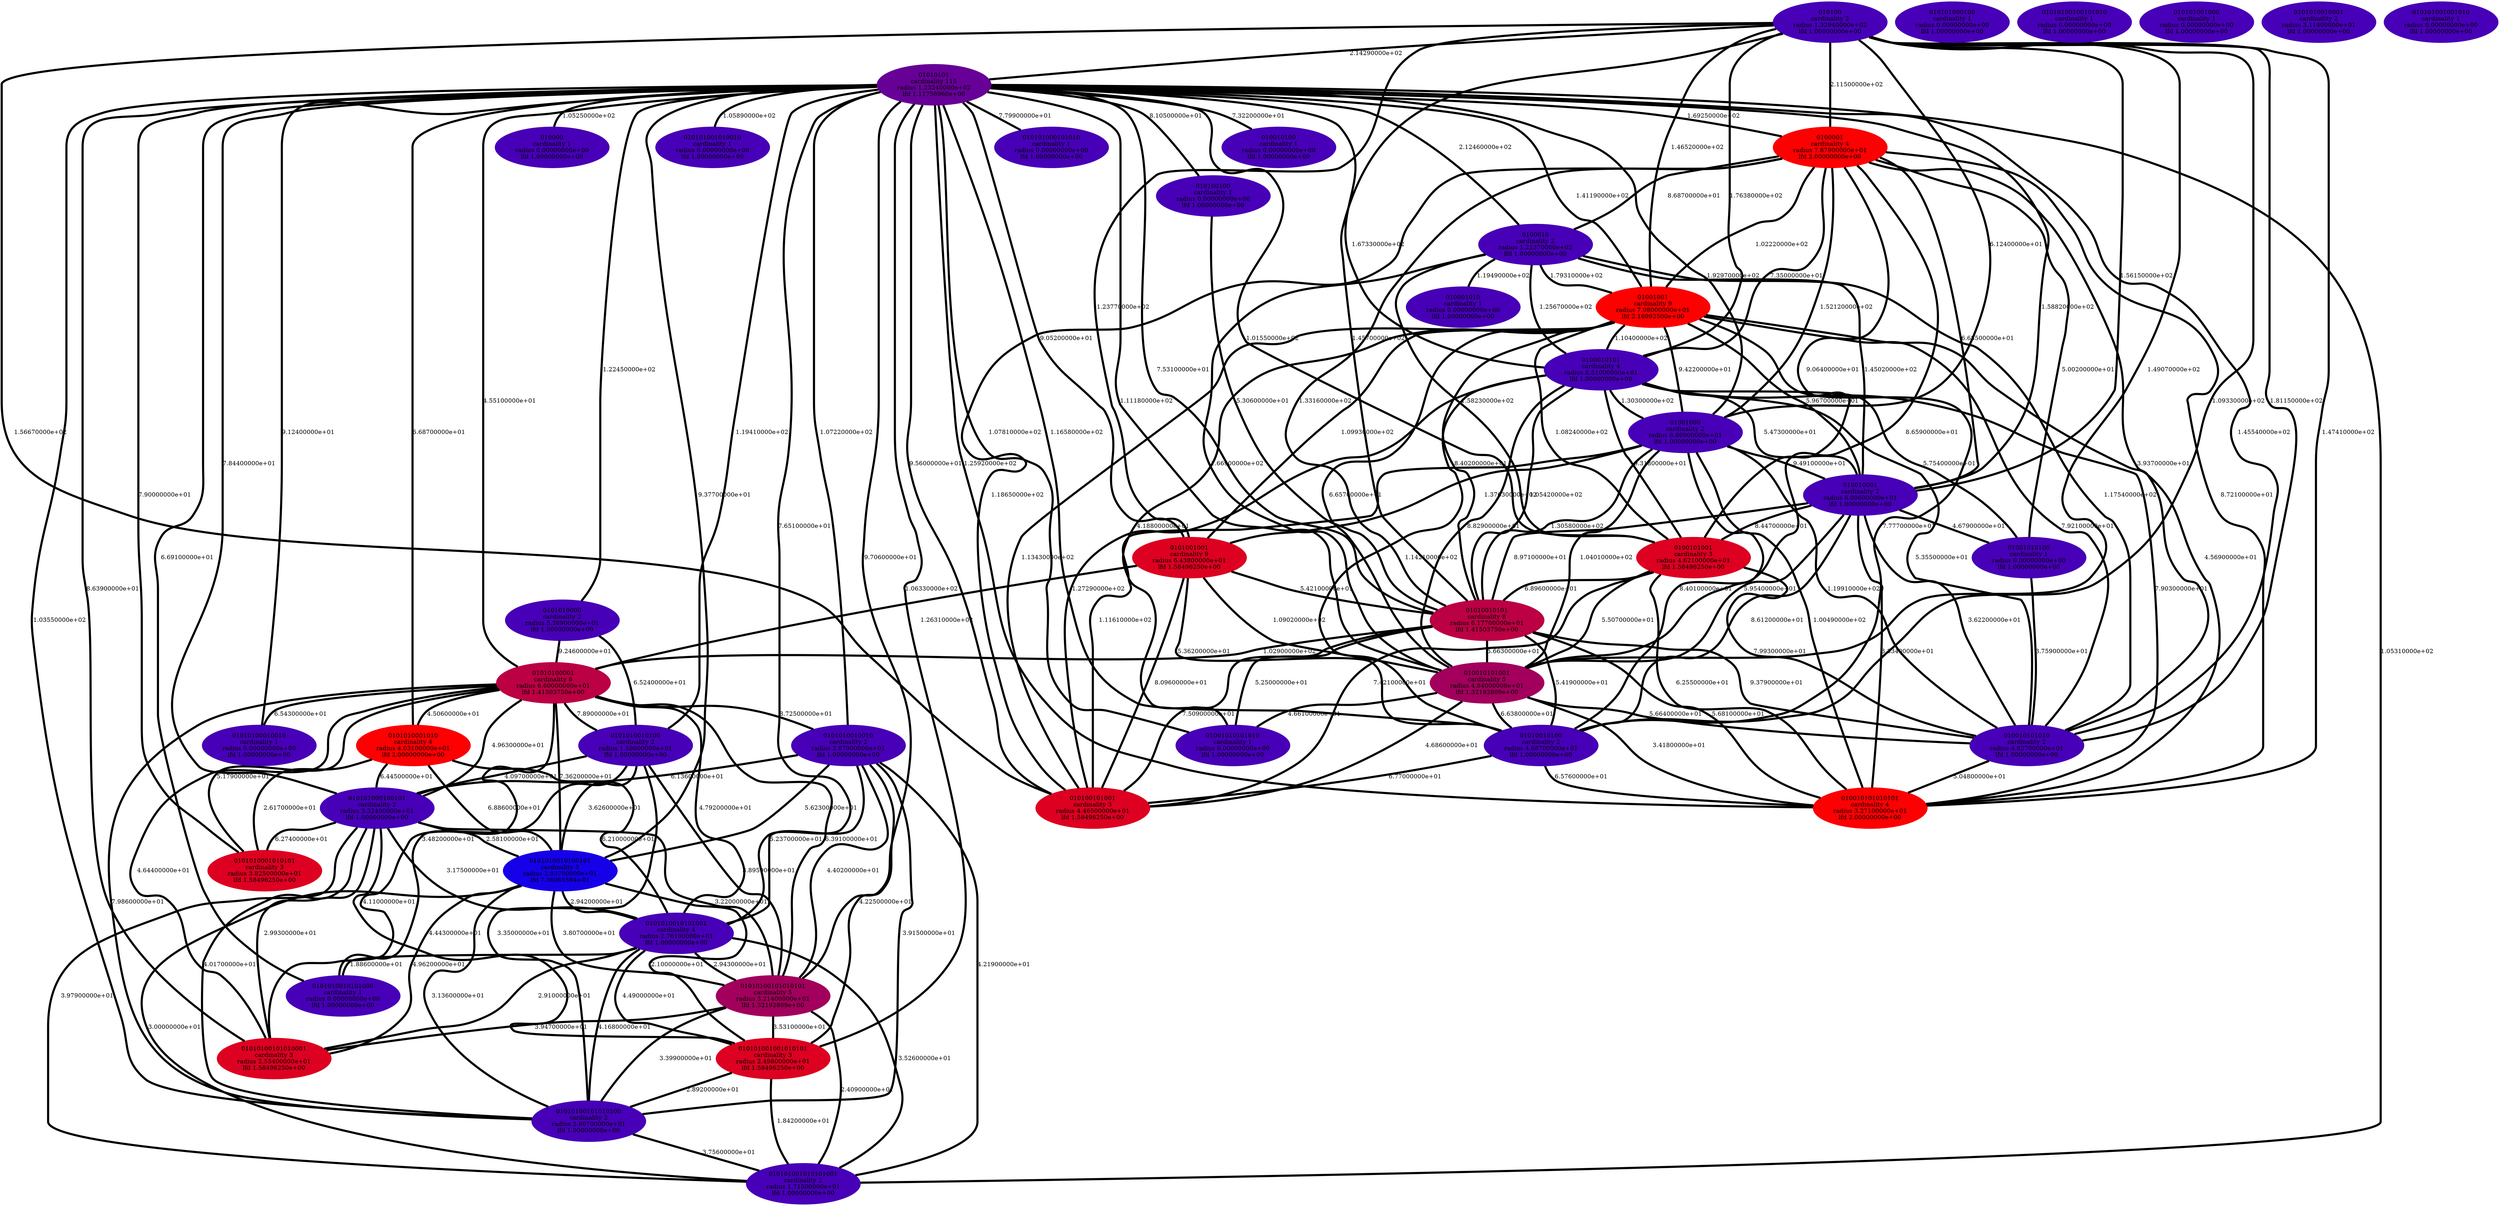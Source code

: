 graph stationary_probabilities_optimal_8 {
    edge[style=solid, penwidth="5", labeldistance="10"]
    010101000101010 [label="010101000101010\ncardinality 1\nradius 0.00000000e+00\nlfd 1.00000000e+00", color="#4700B7", style="filled"]
    0101010010101001 [label="0101010010101001\ncardinality 4\nradius 2.76100000e+01\nlfd 1.00000000e+00", color="#4700B7", style="filled"]
    010100100 [label="010100100\ncardinality 1\nradius 0.00000000e+00\nlfd 1.00000000e+00", color="#4700B7", style="filled"]
    010101001001010101 [label="010101001001010101\ncardinality 3\nradius 2.49800000e+01\nlfd 1.58496250e+00", color="#DD0021", style="filled"]
    01001010100 [label="01001010100\ncardinality 1\nradius 0.00000000e+00\nlfd 1.00000000e+00", color="#4700B7", style="filled"]
    01010100101010001 [label="01010100101010001\ncardinality 3\nradius 2.55400000e+01\nlfd 1.58496250e+00", color="#DD0021", style="filled"]
    0101010010010 [label="0101010010010\ncardinality 2\nradius 2.87900000e+01\nlfd 1.00000000e+00", color="#4700B7", style="filled"]
    010100 [label="010100\ncardinality 2\nradius 1.32940000e+02\nlfd 1.00000000e+00", color="#4700B7", style="filled"]
    0101010010100 [label="0101010010100\ncardinality 2\nradius 1.59800000e+01\nlfd 1.00000000e+00", color="#4700B7", style="filled"]
    01001010101010 [label="01001010101010\ncardinality 1\nradius 0.00000000e+00\nlfd 1.00000000e+00", color="#4700B7", style="filled"]
    0101010001010 [label="0101010001010\ncardinality 4\nradius 4.03100000e+01\nlfd 2.00000000e+00", color="#FC0002", style="filled"]
    010101000100 [label="010101000100\ncardinality 1\nradius 0.00000000e+00\nlfd 1.00000000e+00", color="#4700B7", style="filled"]
    01010100101010100 [label="01010100101010100\ncardinality 2\nradius 2.60700000e+01\nlfd 1.00000000e+00", color="#4700B7", style="filled"]
    010010100 [label="010010100\ncardinality 1\nradius 0.00000000e+00\nlfd 1.00000000e+00", color="#4700B7", style="filled"]
    0100101001 [label="0100101001\ncardinality 3\nradius 4.62100000e+01\nlfd 1.58496250e+00", color="#DD0021", style="filled"]
    0101010000 [label="0101010000\ncardinality 2\nradius 5.38900000e+01\nlfd 1.00000000e+00", color="#4700B7", style="filled"]
    0100010101 [label="0100010101\ncardinality 4\nradius 8.51000000e+01\nlfd 1.00000000e+00", color="#4700B7", style="filled"]
    01010100001 [label="01010100001\ncardinality 8\nradius 6.60000000e+01\nlfd 1.41503750e+00", color="#BB0043", style="filled"]
    010000 [label="010000\ncardinality 1\nradius 0.00000000e+00\nlfd 1.00000000e+00", color="#4700B7", style="filled"]
    0101010001010101 [label="0101010001010101\ncardinality 3\nradius 3.82500000e+01\nlfd 1.58496250e+00", color="#DD0021", style="filled"]
    01010010101 [label="01010010101\ncardinality 8\nradius 6.17700000e+01\nlfd 1.41503750e+00", color="#BB0043", style="filled"]
    010101001010010 [label="010101001010010\ncardinality 1\nradius 0.00000000e+00\nlfd 1.00000000e+00", color="#4700B7", style="filled"]
    01010100100101010 [label="01010100100101010\ncardinality 1\nradius 0.00000000e+00\nlfd 1.00000000e+00", color="#4700B7", style="filled"]
    010101001000 [label="010101001000\ncardinality 1\nradius 0.00000000e+00\nlfd 1.00000000e+00", color="#4700B7", style="filled"]
    010101000100101 [label="010101000100101\ncardinality 2\nradius 3.32400000e+01\nlfd 1.00000000e+00", color="#4700B7", style="filled"]
    0101001001 [label="0101001001\ncardinality 9\nradius 6.43800000e+01\nlfd 1.58496250e+00", color="#DD0021", style="filled"]
    01010010100 [label="01010010100\ncardinality 2\nradius 4.68700000e+01\nlfd 1.00000000e+00", color="#4700B7", style="filled"]
    01010101 [label="01010101\ncardinality 115\nradius 1.23240000e+02\nlfd 1.11756960e+00", color="#670097", style="filled"]
    01010100010010 [label="01010100010010\ncardinality 1\nradius 0.00000000e+00\nlfd 1.00000000e+00", color="#4700B7", style="filled"]
    0100001 [label="0100001\ncardinality 4\nradius 7.87900000e+01\nlfd 2.00000000e+00", color="#FC0002", style="filled"]
    01001001 [label="01001001\ncardinality 9\nradius 7.08000000e+01\nlfd 2.16992500e+00", color="#FE0000", style="filled"]
    0101010010101000 [label="0101010010101000\ncardinality 1\nradius 0.00000000e+00\nlfd 1.00000000e+00", color="#4700B7", style="filled"]
    010001010 [label="010001010\ncardinality 1\nradius 0.00000000e+00\nlfd 1.00000000e+00", color="#4700B7", style="filled"]
    010101001010101001 [label="010101001010101001\ncardinality 2\nradius 1.71500000e+01\nlfd 1.00000000e+00", color="#4700B7", style="filled"]
    0101010010100101 [label="0101010010100101\ncardinality 5\nradius 2.93700000e+01\nlfd 7.36965594e-01", color="#1600E8", style="filled"]
    010010101010 [label="010010101010\ncardinality 2\nradius 4.82700000e+01\nlfd 1.00000000e+00", color="#4700B7", style="filled"]
    010010001 [label="010010001\ncardinality 2\nradius 6.00600000e+01\nlfd 1.00000000e+00", color="#4700B7", style="filled"]
    0101010010001 [label="0101010010001\ncardinality 2\nradius 3.11400000e+01\nlfd 1.00000000e+00", color="#4700B7", style="filled"]
    010100101001 [label="010100101001\ncardinality 3\nradius 4.46500000e+01\nlfd 1.58496250e+00", color="#DD0021", style="filled"]
    01010100101010101 [label="01010100101010101\ncardinality 5\nradius 3.21400000e+01\nlfd 1.32192809e+00", color="#A2005C", style="filled"]
    010010101010101 [label="010010101010101\ncardinality 4\nradius 3.27100000e+01\nlfd 2.00000000e+00", color="#FC0002", style="filled"]
    01001000 [label="01001000\ncardinality 2\nradius 8.86900000e+01\nlfd 1.00000000e+00", color="#4700B7", style="filled"]
    010010101001 [label="010010101001\ncardinality 5\nradius 4.84000000e+01\nlfd 1.32192809e+00", color="#A2005C", style="filled"]
    0100010 [label="0100010\ncardinality 2\nradius 1.21370000e+02\nlfd 1.00000000e+00", color="#4700B7", style="filled"]
    010101001001010 [label="010101001001010\ncardinality 1\nradius 0.00000000e+00\nlfd 1.00000000e+00", color="#4700B7", style="filled"]
    01010100001 -- 0101010010100101 [label="7.36200000e+01"]
    01010101 -- 0101010010100 [label="1.19410000e+02"]
    0100010 -- 01001001 [label="1.79310000e+02"]
    01001000 -- 010010101010 [label="1.19910000e+02"]
    01010010101 -- 01001010101010 [label="5.25000000e+01"]
    01001000 -- 010010001 [label="9.49100000e+01"]
    01010101 -- 01001000 [label="1.92970000e+02"]
    01010101 -- 010101000101010 [label="7.79900000e+01"]
    0101010010101001 -- 01010100101010001 [label="2.91000000e+01"]
    0100001 -- 01001010100 [label="5.00200000e+01"]
    010100100 -- 01010010101 [label="5.30600000e+01"]
    010101000100101 -- 010101001010101001 [label="3.97900000e+01"]
    01010101 -- 0101010001010101 [label="7.90000000e+01"]
    0101010010010 -- 0101010010100101 [label="5.62300000e+01"]
    0101010001010 -- 0101010001010101 [label="2.61700000e+01"]
    0101010010010 -- 0101010010101001 [label="5.23700000e+01"]
    010100 -- 010010001 [label="1.56150000e+02"]
    010101000100101 -- 01010100101010100 [label="4.01700000e+01"]
    010101000100101 -- 01010100101010001 [label="2.99300000e+01"]
    01010101 -- 010010101001 [label="1.11180000e+02"]
    01010010101 -- 01010100001 [label="1.02900000e+02"]
    0100001 -- 01010010101 [label="1.33160000e+02"]
    0100101001 -- 010010101010 [label="7.99300000e+01"]
    010010101010 -- 010010101010101 [label="5.04800000e+01"]
    0101010010101001 -- 01010100101010100 [label="4.16800000e+01"]
    01001001 -- 01001000 [label="9.42200000e+01"]
    01010101 -- 0100001 [label="1.69250000e+02"]
    01010101 -- 010101001010010 [label="1.05890000e+02"]
    010100 -- 01010101 [label="2.14290000e+02"]
    0101001001 -- 010100101001 [label="8.09600000e+01"]
    01001000 -- 01010010101 [label="1.30580000e+02"]
    01010010100 -- 010010101010101 [label="6.57600000e+01"]
    010100 -- 01001001 [label="1.46520000e+02"]
    010010001 -- 01010010101 [label="8.97100000e+01"]
    01001000 -- 0101001001 [label="1.37630000e+02"]
    0101010010100101 -- 01010100101010101 [label="3.80700000e+01"]
    010010101001 -- 010010101010 [label="5.66400000e+01"]
    0100101001 -- 01010010101 [label="6.89600000e+01"]
    0100001 -- 010010101001 [label="8.65900000e+01"]
    01010101 -- 010000 [label="1.05250000e+02"]
    010010101001 -- 010100101001 [label="4.68600000e+01"]
    01010100101010100 -- 010101001010101001 [label="3.75600000e+01"]
    01010101 -- 0101001001 [label="9.05200000e+01"]
    010010001 -- 010010101010 [label="3.62200000e+01"]
    0100010 -- 010010101001 [label="1.66900000e+02"]
    0100010101 -- 01010010100 [label="1.14210000e+02"]
    010101001001010101 -- 01010100101010100 [label="2.89200000e+01"]
    01010101 -- 010010001 [label="1.58820000e+02"]
    01010101 -- 0101010010101000 [label="6.69100000e+01"]
    0101010001010 -- 010101000100101 [label="6.44500000e+01"]
    010101000100101 -- 0101010010100101 [label="2.58100000e+01"]
    0100001 -- 010010001 [label="6.68500000e+01"]
    01010010101 -- 010100101001 [label="7.50900000e+01"]
    0101010010010 -- 01010100101010101 [label="4.40200000e+01"]
    0101010010010 -- 01010100101010100 [label="3.91500000e+01"]
    0101010010100101 -- 0101010010101001 [label="2.94200000e+01"]
    0101010010101001 -- 010101001010101001 [label="3.52600000e+01"]
    01010100001 -- 01010100101010101 [label="6.39100000e+01"]
    01010101 -- 010100100 [label="8.10500000e+01"]
    01001000 -- 010100101001 [label="1.11610000e+02"]
    0101001001 -- 010010101001 [label="1.09020000e+02"]
    01010101 -- 0101010010101001 [label="7.65100000e+01"]
    010101000100101 -- 010101001001010101 [label="4.44300000e+01"]
    0100001 -- 0100010 [label="8.68700000e+01"]
    01001000 -- 010010101010101 [label="1.00490000e+02"]
    01010100101010101 -- 01010100101010100 [label="3.39900000e+01"]
    01010101 -- 010010101010 [label="1.45540000e+02"]
    010100 -- 01001000 [label="6.12400000e+01"]
    0101010010100101 -- 010101001010101001 [label="3.00000000e+01"]
    0101010010100101 -- 01010100101010001 [label="4.96200000e+01"]
    0101010010100101 -- 01010100101010100 [label="3.13600000e+01"]
    0101010000 -- 01010100001 [label="9.24600000e+01"]
    0101010001010 -- 0101010010101001 [label="6.21000000e+01"]
    0100010101 -- 01001000 [label="1.30300000e+02"]
    010101000100101 -- 01010100101010101 [label="3.22000000e+01"]
    0100001 -- 010100101001 [label="1.18650000e+02"]
    01010101 -- 010101001001010101 [label="1.06330000e+02"]
    0100010101 -- 010100101001 [label="1.27290000e+02"]
    0100010 -- 010010101010 [label="1.17540000e+02"]
    0101010010010 -- 010101001001010101 [label="4.22500000e+01"]
    010100 -- 01010010101 [label="1.45700000e+02"]
    01001001 -- 010010101010101 [label="4.56900000e+01"]
    0101010010010 -- 010101001010101001 [label="4.21900000e+01"]
    01010101 -- 010010101010101 [label="1.25920000e+02"]
    0101010010100 -- 01010100101010001 [label="4.11000000e+01"]
    01010100001 -- 01010100010010 [label="6.54300000e+01"]
    01010101 -- 0100010101 [label="1.67330000e+02"]
    0101010000 -- 0101010010100 [label="6.52400000e+01"]
    0100001 -- 010010101010101 [label="8.72100000e+01"]
    01010101 -- 01010010100 [label="1.16580000e+02"]
    01010100001 -- 0101010001010 [label="4.50600000e+01"]
    01010101 -- 010010100 [label="7.32200000e+01"]
    01010010101 -- 010010101010101 [label="5.68100000e+01"]
    0101010010100 -- 01010100101010100 [label="3.35000000e+01"]
    01010101 -- 01010100101010100 [label="1.03550000e+02"]
    01001001 -- 0101001001 [label="1.09930000e+02"]
    0100001 -- 01001001 [label="1.02220000e+02"]
    01010010100 -- 010100101001 [label="6.77000000e+01"]
    010101001001010101 -- 010101001010101001 [label="1.84200000e+01"]
    01001001 -- 0100010101 [label="1.10400000e+02"]
    010100 -- 0101001001 [label="1.23770000e+02"]
    01010101 -- 01001001 [label="1.41190000e+02"]
    0100010101 -- 010010101010 [label="5.35500000e+01"]
    01010101 -- 01010100101010001 [label="8.63900000e+01"]
    010010001 -- 010010101001 [label="5.95400000e+01"]
    01010101 -- 01010010101 [label="7.53100000e+01"]
    01001001 -- 01001010101010 [label="4.18800000e+01"]
    0101010010100 -- 010101000100101 [label="4.09700000e+01"]
    0101010010101001 -- 0101010010101000 [label="1.88600000e+01"]
    0100010101 -- 010010101010101 [label="7.90300000e+01"]
    01001001 -- 010100101001 [label="1.13430000e+02"]
    0100001 -- 0100101001 [label="9.06400000e+01"]
    01001001 -- 01010010100 [label="7.77700000e+01"]
    01010100001 -- 0101010010101000 [label="3.48200000e+01"]
    01001001 -- 01010010101 [label="8.40200000e+01"]
    01010101 -- 010100101001 [label="9.56000000e+01"]
    0101010001010 -- 0101010010100101 [label="6.88600000e+01"]
    010010101001 -- 01010010100 [label="6.63800000e+01"]
    01010101 -- 0101010010100101 [label="9.37700000e+01"]
    01010101 -- 01010100001 [label="4.55100000e+01"]
    0100001 -- 010010101010 [label="3.93700000e+01"]
    0100010 -- 010001010 [label="1.19490000e+02"]
    01010101 -- 0101010000 [label="1.22450000e+02"]
    01010101 -- 0101010001010 [label="6.68700000e+01"]
    0101010010100 -- 0101010010100101 [label="3.62600000e+01"]
    0100101001 -- 010010101001 [label="5.50700000e+01"]
    010101000100101 -- 0101010010101001 [label="3.17500000e+01"]
    01010100001 -- 010101000100101 [label="4.96300000e+01"]
    0100001 -- 0100010101 [label="7.35000000e+01"]
    0101010010101001 -- 010101001001010101 [label="4.49000000e+01"]
    010101000100101 -- 0101010001010101 [label="6.27400000e+01"]
    01001000 -- 01010010100 [label="8.40100000e+01"]
    01010101 -- 010101000100101 [label="7.84400000e+01"]
    0100010 -- 010010001 [label="1.45020000e+02"]
    01001001 -- 010010001 [label="5.96700000e+01"]
    010100 -- 010100101001 [label="1.56670000e+02"]
    010010101001 -- 01001010101010 [label="4.66100000e+01"]
    010100 -- 0100001 [label="2.11500000e+02"]
    01010100001 -- 0101010010010 [label="8.72500000e+01"]
    01010101 -- 01010100010010 [label="9.12400000e+01"]
    010010001 -- 0100101001 [label="8.44700000e+01"]
    010100 -- 0100010101 [label="1.76380000e+02"]
    01010100001 -- 0101010010101001 [label="4.79200000e+01"]
    0101010010100 -- 01010100101010101 [label="3.89500000e+01"]
    01010100101010101 -- 010101001010101001 [label="2.40900000e+01"]
    01010100001 -- 01010100101010001 [label="4.64400000e+01"]
    0101010010010 -- 010101000100101 [label="6.13600000e+01"]
    0100010101 -- 01010010101 [label="1.05420000e+02"]
    010100 -- 010010101010 [label="1.81150000e+02"]
    01001001 -- 010010101010 [label="7.92100000e+01"]
    01010101 -- 0100010 [label="2.12460000e+02"]
    0100001 -- 01001000 [label="1.52120000e+02"]
    01010101 -- 01010100101010101 [label="9.70600000e+01"]
    0101001001 -- 01010010101 [label="5.42100000e+01"]
    01010101 -- 0100101001 [label="1.01550000e+02"]
    0100010 -- 0100010101 [label="1.25670000e+02"]
    010010001 -- 010010101010101 [label="3.33400000e+01"]
    01010010101 -- 010010101001 [label="5.66300000e+01"]
    0101001001 -- 01010100001 [label="1.26310000e+02"]
    010010001 -- 01010010100 [label="8.61200000e+01"]
    0101010010101001 -- 01010100101010101 [label="2.94300000e+01"]
    01010101 -- 0101010010010 [label="1.07220000e+02"]
    01001010100 -- 010010101010 [label="3.75900000e+01"]
    0100010101 -- 010010101001 [label="8.82900000e+01"]
    0100010101 -- 0100101001 [label="9.31800000e+01"]
    01001000 -- 010010101001 [label="1.04010000e+02"]
    01010100001 -- 01010100101010100 [label="7.98600000e+01"]
    010010101001 -- 010010101010101 [label="3.41800000e+01"]
    0100010 -- 0100101001 [label="1.58230000e+02"]
    01010100101010101 -- 01010100101010001 [label="3.94700000e+01"]
    01010100001 -- 0101010001010101 [label="5.17900000e+01"]
    01010100001 -- 0101010010100 [label="7.89000000e+01"]
    010100 -- 01010010100 [label="1.09330000e+02"]
    01001001 -- 0100101001 [label="1.08240000e+02"]
    0101010010100101 -- 010101001001010101 [label="2.10000000e+01"]
    0100010101 -- 010010001 [label="5.47300000e+01"]
    0100101001 -- 010010101010101 [label="6.25500000e+01"]
    01010010101 -- 01010010100 [label="5.41900000e+01"]
    0100101001 -- 010100101001 [label="7.42100000e+01"]
    010100 -- 010010101010101 [label="1.47410000e+02"]
    01010101 -- 010101001010101001 [label="1.05310000e+02"]
    010010001 -- 01001010100 [label="4.67900000e+01"]
    01010100101010101 -- 010101001001010101 [label="3.53100000e+01"]
    01010101 -- 01001010101010 [label="1.07810000e+02"]
    010100 -- 010010101001 [label="1.49070000e+02"]
    01010010101 -- 010010101010 [label="9.37900000e+01"]
    0101001001 -- 01010010100 [label="5.36200000e+01"]
    0100010101 -- 01001010100 [label="5.75400000e+01"]
    01001001 -- 010010101001 [label="6.65700000e+01"]
}
